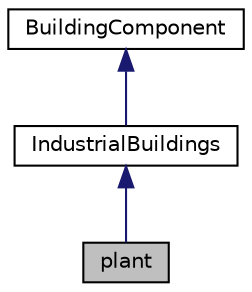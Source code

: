 digraph "plant"
{
 // LATEX_PDF_SIZE
  edge [fontname="Helvetica",fontsize="10",labelfontname="Helvetica",labelfontsize="10"];
  node [fontname="Helvetica",fontsize="10",shape=record];
  Node1 [label="plant",height=0.2,width=0.4,color="black", fillcolor="grey75", style="filled", fontcolor="black",tooltip=" "];
  Node2 -> Node1 [dir="back",color="midnightblue",fontsize="10",style="solid"];
  Node2 [label="IndustrialBuildings",height=0.2,width=0.4,color="black", fillcolor="white", style="filled",URL="$classIndustrialBuildings.html",tooltip=" "];
  Node3 -> Node2 [dir="back",color="midnightblue",fontsize="10",style="solid"];
  Node3 [label="BuildingComponent",height=0.2,width=0.4,color="black", fillcolor="white", style="filled",URL="$classBuildingComponent.html",tooltip=" "];
}
